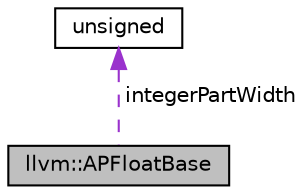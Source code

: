 digraph "llvm::APFloatBase"
{
 // LATEX_PDF_SIZE
  bgcolor="transparent";
  edge [fontname="Helvetica",fontsize="10",labelfontname="Helvetica",labelfontsize="10"];
  node [fontname="Helvetica",fontsize="10",shape="box"];
  Node1 [label="llvm::APFloatBase",height=0.2,width=0.4,color="black", fillcolor="grey75", style="filled", fontcolor="black",tooltip="A self-contained host- and target-independent arbitrary-precision floating-point software implementat..."];
  Node2 -> Node1 [dir="back",color="darkorchid3",fontsize="10",style="dashed",label=" integerPartWidth" ,fontname="Helvetica"];
  Node2 [label="unsigned",height=0.2,width=0.4,color="black",URL="$classunsigned.html",tooltip=" "];
}
